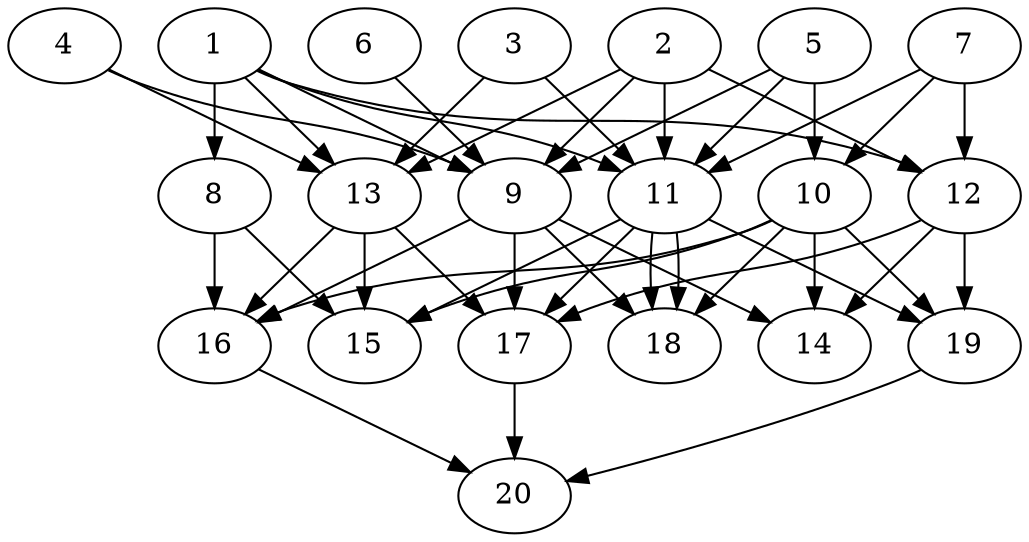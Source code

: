 // DAG automatically generated by daggen at Tue Jul 23 14:34:08 2019
// ./daggen --dot -n 20 --ccr 0.5 --fat 0.7 --regular 0.5 --density 0.8 --mindata 5242880 --maxdata 52428800 
digraph G {
  1 [size="12281856", alpha="0.17", expect_size="6140928"] 
  1 -> 8 [size ="6140928"]
  1 -> 9 [size ="6140928"]
  1 -> 11 [size ="6140928"]
  1 -> 12 [size ="6140928"]
  1 -> 13 [size ="6140928"]
  2 [size="34125824", alpha="0.11", expect_size="17062912"] 
  2 -> 9 [size ="17062912"]
  2 -> 11 [size ="17062912"]
  2 -> 12 [size ="17062912"]
  2 -> 13 [size ="17062912"]
  3 [size="49332224", alpha="0.05", expect_size="24666112"] 
  3 -> 11 [size ="24666112"]
  3 -> 13 [size ="24666112"]
  4 [size="46014464", alpha="0.08", expect_size="23007232"] 
  4 -> 9 [size ="23007232"]
  4 -> 13 [size ="23007232"]
  5 [size="38690816", alpha="0.08", expect_size="19345408"] 
  5 -> 9 [size ="19345408"]
  5 -> 10 [size ="19345408"]
  5 -> 11 [size ="19345408"]
  6 [size="67723264", alpha="0.11", expect_size="33861632"] 
  6 -> 9 [size ="33861632"]
  7 [size="79544320", alpha="0.18", expect_size="39772160"] 
  7 -> 10 [size ="39772160"]
  7 -> 11 [size ="39772160"]
  7 -> 12 [size ="39772160"]
  8 [size="16490496", alpha="0.16", expect_size="8245248"] 
  8 -> 15 [size ="8245248"]
  8 -> 16 [size ="8245248"]
  9 [size="29124608", alpha="0.19", expect_size="14562304"] 
  9 -> 14 [size ="14562304"]
  9 -> 16 [size ="14562304"]
  9 -> 17 [size ="14562304"]
  9 -> 18 [size ="14562304"]
  10 [size="75464704", alpha="0.05", expect_size="37732352"] 
  10 -> 14 [size ="37732352"]
  10 -> 15 [size ="37732352"]
  10 -> 16 [size ="37732352"]
  10 -> 18 [size ="37732352"]
  10 -> 19 [size ="37732352"]
  11 [size="92807168", alpha="0.06", expect_size="46403584"] 
  11 -> 15 [size ="46403584"]
  11 -> 17 [size ="46403584"]
  11 -> 18 [size ="46403584"]
  11 -> 18 [size ="46403584"]
  11 -> 19 [size ="46403584"]
  12 [size="76879872", alpha="0.15", expect_size="38439936"] 
  12 -> 14 [size ="38439936"]
  12 -> 17 [size ="38439936"]
  12 -> 19 [size ="38439936"]
  13 [size="35067904", alpha="0.00", expect_size="17533952"] 
  13 -> 15 [size ="17533952"]
  13 -> 16 [size ="17533952"]
  13 -> 17 [size ="17533952"]
  14 [size="58386432", alpha="0.00", expect_size="29193216"] 
  15 [size="96755712", alpha="0.06", expect_size="48377856"] 
  16 [size="39579648", alpha="0.05", expect_size="19789824"] 
  16 -> 20 [size ="19789824"]
  17 [size="89499648", alpha="0.09", expect_size="44749824"] 
  17 -> 20 [size ="44749824"]
  18 [size="80027648", alpha="0.09", expect_size="40013824"] 
  19 [size="61067264", alpha="0.15", expect_size="30533632"] 
  19 -> 20 [size ="30533632"]
  20 [size="57278464", alpha="0.06", expect_size="28639232"] 
}
